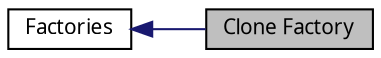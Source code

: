 digraph structs
{
  bgcolor="transparent";
  edge [fontname="FreeSans.ttf",fontsize=8,labelfontname="FreeSans.ttf",labelfontsize=8];
  node [fontname="FreeSans.ttf",fontsize=10,shape=record];
rankdir=LR;
  Node0 [label="Clone Factory",height=0.2,width=0.4,color="black", fillcolor="grey75", style="filled" fontcolor="black"];
  Node1 [label="Factories",height=0.2,width=0.4,color="black",URL="$a00614.html"];
  Node1->Node0 [shape=plaintext, color="midnightblue", dir="back", style="solid"];
}
